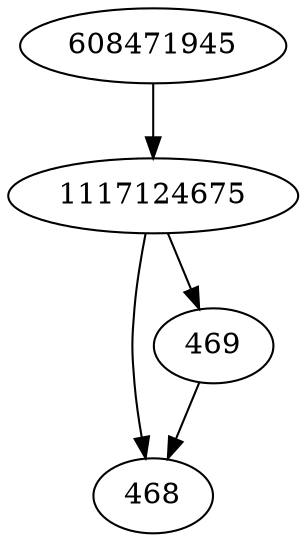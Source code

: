 strict digraph  {
608471945;
1117124675;
468;
469;
608471945 -> 1117124675;
1117124675 -> 468;
1117124675 -> 469;
469 -> 468;
}
